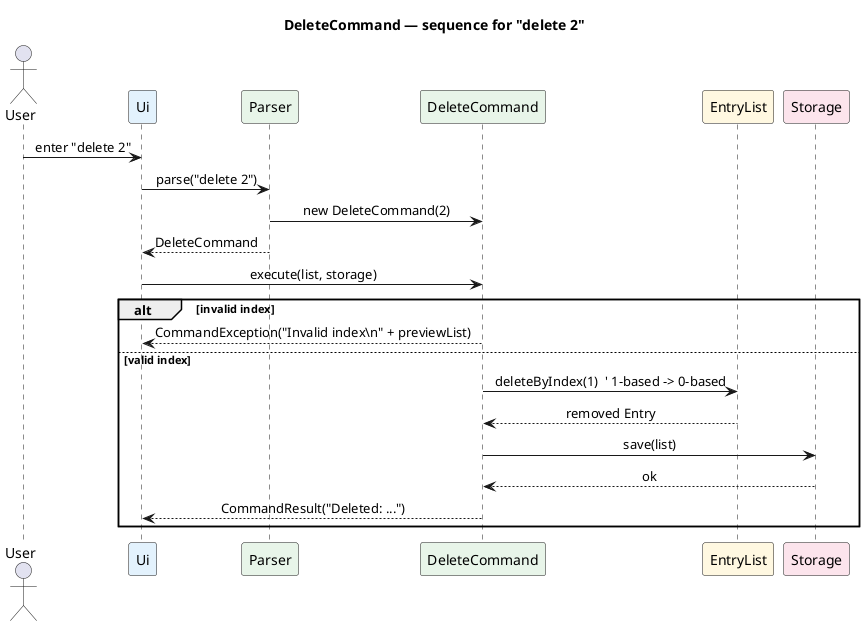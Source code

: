 @startuml
title DeleteCommand — sequence for "delete 2"

skinparam shadowing false
skinparam defaultFontName Arial
skinparam sequenceMessageAlign center
' palette
!define UI     #E3F2FD
!define LOGIC  #E8F5E9
!define MODEL  #FFF8E1
!define STOR   #FCE4EC

actor User
participant "Ui"               as Ui    UI
participant "Parser"           as Par   LOGIC
participant "DeleteCommand"    as Del   LOGIC
participant "EntryList"        as List  MODEL
participant "Storage"          as Sto   STOR

User -> Ui  : enter "delete 2"
Ui   -> Par : parse("delete 2")
Par  -> Del : new DeleteCommand(2)
Par  --> Ui : DeleteCommand

Ui   -> Del : execute(list, storage)

alt invalid index
  Del --> Ui : CommandException("Invalid index\\n" + previewList)
else valid index
  Del  -> List: deleteByIndex(1)  ' 1-based -> 0-based
  List --> Del : removed Entry
  Del  -> Sto : save(list)
  Sto  --> Del : ok
  Del  --> Ui  : CommandResult("Deleted: ...")
end
@enduml
